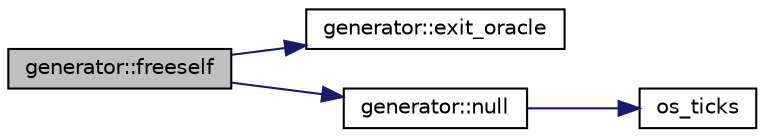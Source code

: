 digraph "generator::freeself"
{
  edge [fontname="Helvetica",fontsize="10",labelfontname="Helvetica",labelfontsize="10"];
  node [fontname="Helvetica",fontsize="10",shape=record];
  rankdir="LR";
  Node8421 [label="generator::freeself",height=0.2,width=0.4,color="black", fillcolor="grey75", style="filled", fontcolor="black"];
  Node8421 -> Node8422 [color="midnightblue",fontsize="10",style="solid",fontname="Helvetica"];
  Node8422 [label="generator::exit_oracle",height=0.2,width=0.4,color="black", fillcolor="white", style="filled",URL="$d7/d73/classgenerator.html#a1e4678cc7b022132252a1fe35556319b"];
  Node8421 -> Node8423 [color="midnightblue",fontsize="10",style="solid",fontname="Helvetica"];
  Node8423 [label="generator::null",height=0.2,width=0.4,color="black", fillcolor="white", style="filled",URL="$d7/d73/classgenerator.html#ab6f35c2e1b820b54363f03bb39eb36c5"];
  Node8423 -> Node8424 [color="midnightblue",fontsize="10",style="solid",fontname="Helvetica"];
  Node8424 [label="os_ticks",height=0.2,width=0.4,color="black", fillcolor="white", style="filled",URL="$d5/db4/io__and__os_8h.html#a3da6d2b09e35d569adb7101dffcb5224"];
}

